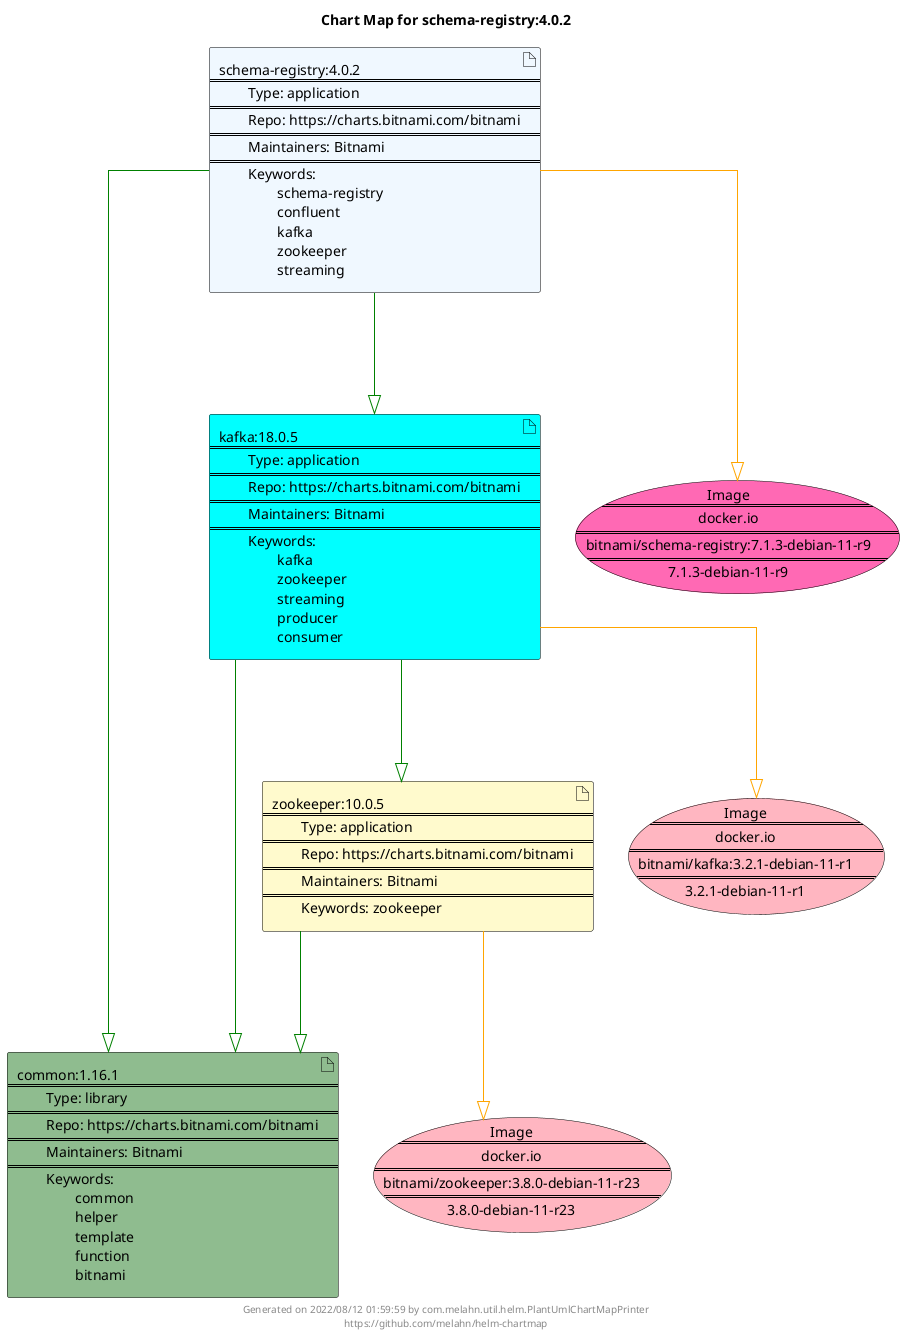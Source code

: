 @startuml
skinparam linetype ortho
skinparam backgroundColor white
skinparam usecaseBorderColor black
skinparam usecaseArrowColor LightSlateGray
skinparam artifactBorderColor black
skinparam artifactArrowColor LightSlateGray

title Chart Map for schema-registry:4.0.2

'There are 4 referenced Helm Charts
artifact "common:1.16.1\n====\n\tType: library\n====\n\tRepo: https://charts.bitnami.com/bitnami\n====\n\tMaintainers: Bitnami\n====\n\tKeywords: \n\t\tcommon\n\t\thelper\n\t\ttemplate\n\t\tfunction\n\t\tbitnami" as common_1_16_1 #DarkSeaGreen
artifact "zookeeper:10.0.5\n====\n\tType: application\n====\n\tRepo: https://charts.bitnami.com/bitnami\n====\n\tMaintainers: Bitnami\n====\n\tKeywords: zookeeper" as zookeeper_10_0_5 #LemonChiffon
artifact "kafka:18.0.5\n====\n\tType: application\n====\n\tRepo: https://charts.bitnami.com/bitnami\n====\n\tMaintainers: Bitnami\n====\n\tKeywords: \n\t\tkafka\n\t\tzookeeper\n\t\tstreaming\n\t\tproducer\n\t\tconsumer" as kafka_18_0_5 #Aqua
artifact "schema-registry:4.0.2\n====\n\tType: application\n====\n\tRepo: https://charts.bitnami.com/bitnami\n====\n\tMaintainers: Bitnami\n====\n\tKeywords: \n\t\tschema-registry\n\t\tconfluent\n\t\tkafka\n\t\tzookeeper\n\t\tstreaming" as schema_registry_4_0_2 #AliceBlue

'There are 3 referenced Docker Images
usecase "Image\n====\ndocker.io\n====\nbitnami/zookeeper:3.8.0-debian-11-r23\n====\n3.8.0-debian-11-r23" as docker_io_bitnami_zookeeper_3_8_0_debian_11_r23 #LightPink
usecase "Image\n====\ndocker.io\n====\nbitnami/kafka:3.2.1-debian-11-r1\n====\n3.2.1-debian-11-r1" as docker_io_bitnami_kafka_3_2_1_debian_11_r1 #LightPink
usecase "Image\n====\ndocker.io\n====\nbitnami/schema-registry:7.1.3-debian-11-r9\n====\n7.1.3-debian-11-r9" as docker_io_bitnami_schema_registry_7_1_3_debian_11_r9 #HotPink

'Chart Dependencies
schema_registry_4_0_2--[#green]-|>common_1_16_1
schema_registry_4_0_2--[#green]-|>kafka_18_0_5
kafka_18_0_5--[#green]-|>common_1_16_1
kafka_18_0_5--[#green]-|>zookeeper_10_0_5
zookeeper_10_0_5--[#green]-|>common_1_16_1
zookeeper_10_0_5--[#orange]-|>docker_io_bitnami_zookeeper_3_8_0_debian_11_r23
kafka_18_0_5--[#orange]-|>docker_io_bitnami_kafka_3_2_1_debian_11_r1
schema_registry_4_0_2--[#orange]-|>docker_io_bitnami_schema_registry_7_1_3_debian_11_r9

center footer Generated on 2022/08/12 01:59:59 by com.melahn.util.helm.PlantUmlChartMapPrinter\nhttps://github.com/melahn/helm-chartmap
@enduml
